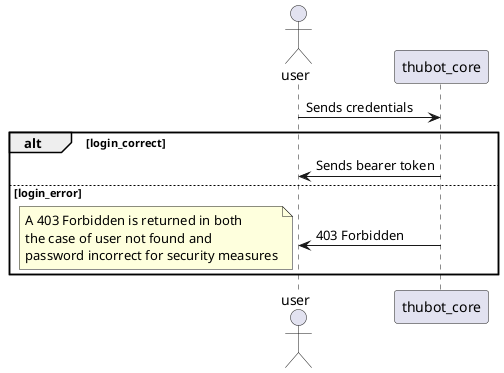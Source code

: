 @startuml "ThuBot Login flow"

actor user
participant thubot_core

user -> thubot_core : Sends credentials

alt login_correct

thubot_core -> user : Sends bearer token

else login_error

thubot_core -> user : 403 Forbidden

note left
A 403 Forbidden is returned in both
the case of user not found and
password incorrect for security measures
end note

end


@enduml

